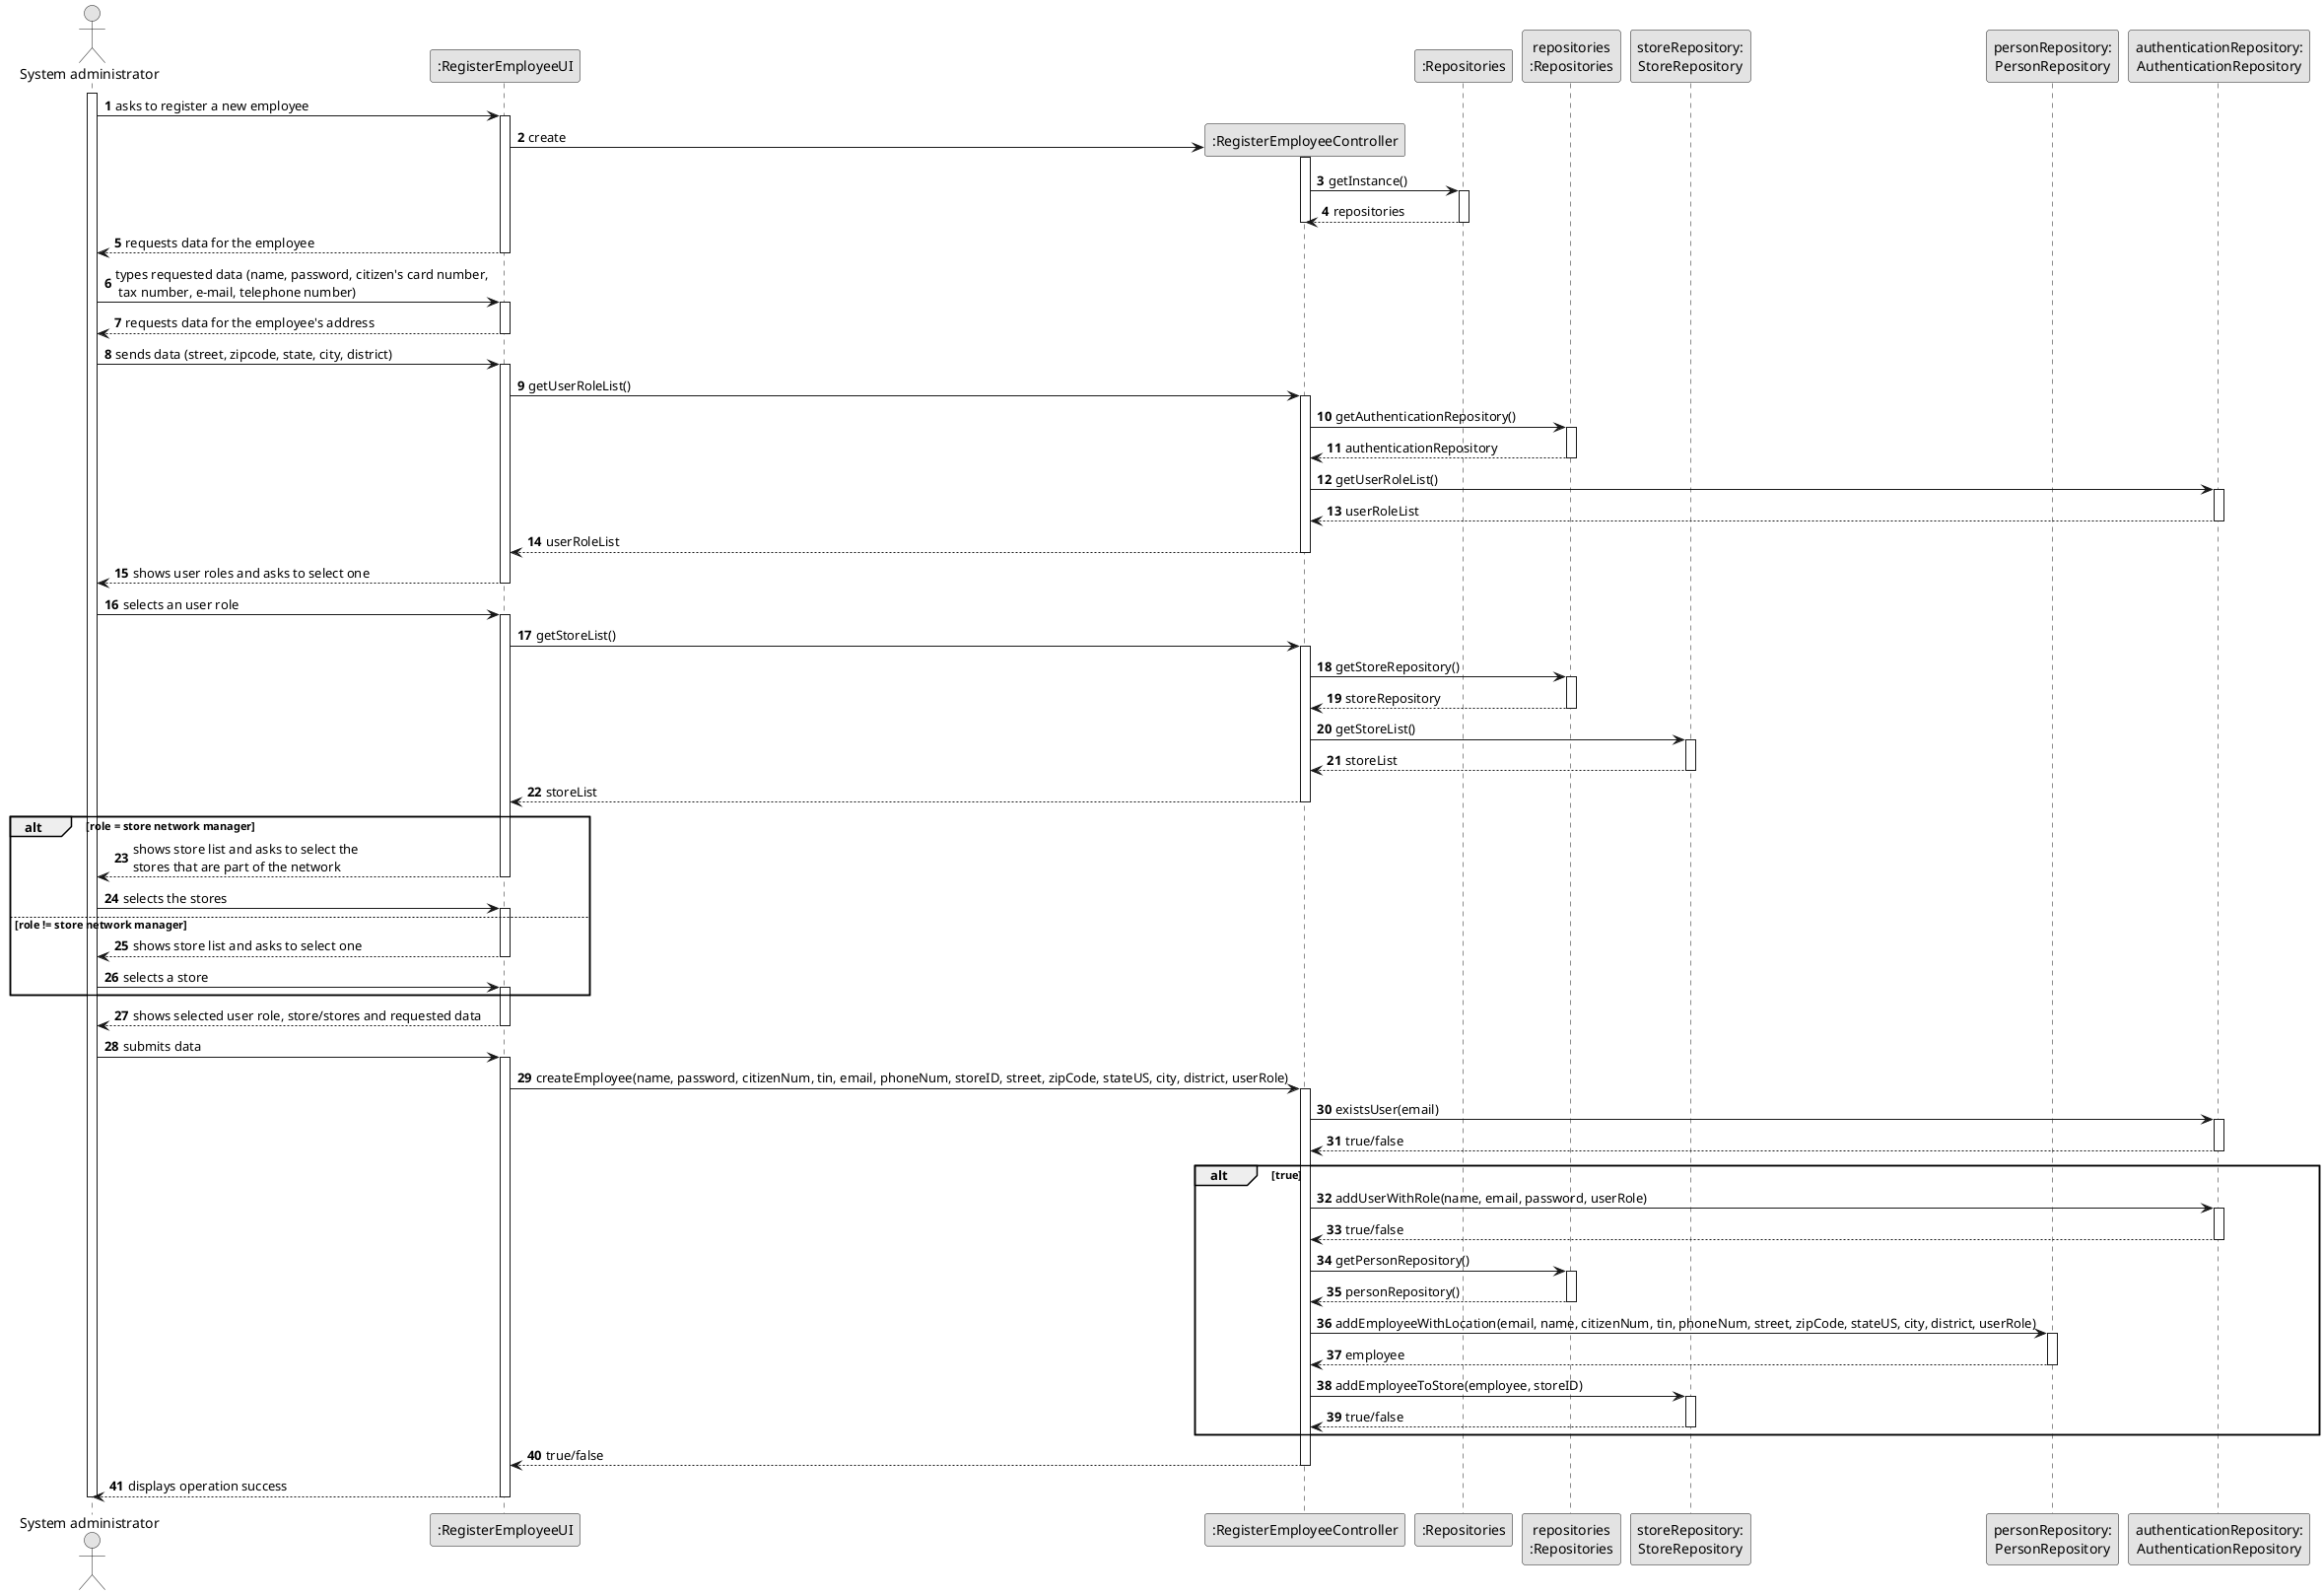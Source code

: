 @startuml
skinparam monochrome true
skinparam packageStyle rectangle
skinparam shadowing false

autonumber

'hide footbox
actor "System administrator" as ADM
participant ":RegisterEmployeeUI" as UI
participant ":RegisterEmployeeController" as CTRL
participant ":Repositories" as RepSingleton
participant "repositories\n:Repositories" as REPS
participant "storeRepository:\nStoreRepository" as storeRepository
participant "personRepository:\nPersonRepository" as personRepository
participant "authenticationRepository:\nAuthenticationRepository" as authenticationRepository

activate ADM

        ADM -> UI : asks to register a new employee

        activate UI

            UI -> CTRL** : create
            activate CTRL
'            UI --> ADM : requests data (reference, description,  informal \n description, technical description, duration, cost)
            'create CTRL

            CTRL -> RepSingleton : getInstance()
            activate RepSingleton

            RepSingleton --> CTRL: repositories
            deactivate RepSingleton
            deactivate CTRL

            UI --> ADM : requests data for the employee
            deactivate UI


            ADM -> UI : types requested data (name, password, citizen's card number,\n tax number, e-mail, telephone number)
            activate UI

            UI --> ADM: requests data for the employee's address
            deactivate UI

            ADM -> UI: sends data (street, zipcode, state, city, district)
            activate UI

                    UI -> CTRL : getUserRoleList()
                    activate CTRL


                        CTRL -> REPS : getAuthenticationRepository()
                        activate REPS

                            REPS --> CTRL: authenticationRepository
                        deactivate REPS

                        CTRL -> authenticationRepository : getUserRoleList()
                        activate authenticationRepository

                            authenticationRepository --> CTRL : userRoleList
                        deactivate authenticationRepository

                        CTRL --> UI : userRoleList
                    deactivate CTRL

                UI --> ADM : shows user roles and asks to select one
            deactivate UI

                ADM -> UI : selects an user role
            activate UI

            UI -> CTRL : getStoreList()
            activate CTRL

                CTRL -> REPS : getStoreRepository()
                activate REPS

                    REPS --> CTRL: storeRepository
                deactivate REPS

                CTRL -> storeRepository : getStoreList()
                activate storeRepository

                    storeRepository --> CTRL : storeList
                deactivate storeRepository

                CTRL --> UI : storeList
            deactivate CTRL

            alt role = store network manager
                UI --> ADM : shows store list and asks to select the\nstores that are part of the network
                deactivate UI

                ADM -> UI : selects the stores
                activate UI
            else role != store network manager
                UI --> ADM : shows store list and asks to select one
                deactivate UI

                ADM -> UI : selects a store
                activate UI
            end

    UI --> ADM : shows selected user role, store/stores and requested data
    deactivate UI

    ADM -> UI : submits data
    activate UI

        UI -> CTRL : createEmployee(name, password, citizenNum, tin, email, phoneNum, storeID, street, zipCode, stateUS, city, district, userRole)
        activate CTRL

                CTRL -> authenticationRepository: existsUser(email)
                activate authenticationRepository

                    authenticationRepository --> CTRL : true/false
                    deactivate authenticationRepository

                    alt true
                        CTRL -> authenticationRepository : addUserWithRole(name, email, password, userRole)
                        activate authenticationRepository

                        authenticationRepository --> CTRL : true/false
                        deactivate authenticationRepository

                        CTRL -> REPS : getPersonRepository()
                        activate REPS

                        REPS --> CTRL : personRepository()
                        deactivate REPS

                        CTRL -> personRepository : addEmployeeWithLocation(email, name, citizenNum, tin, phoneNum, street, zipCode, stateUS, city, district, userRole)
                        activate personRepository

                        personRepository --> CTRL : employee
                        deactivate personRepository

                        CTRL -> storeRepository : addEmployeeToStore(employee, storeID)
                        activate storeRepository

                        storeRepository --> CTRL : true/false
                        deactivate storeRepository
                    end

                CTRL --> UI : true/false
                deactivate CTRL

            'register employee controller -> authRepository (adicionar agency)
            'register employee controller -> authRepository (case of user), update roles
            'check agency, update agency
            'register employee controller -> personRepository create person with citizennum
            'tin

            UI --> ADM: displays operation success
    deactivate UI

deactivate ADM

@enduml